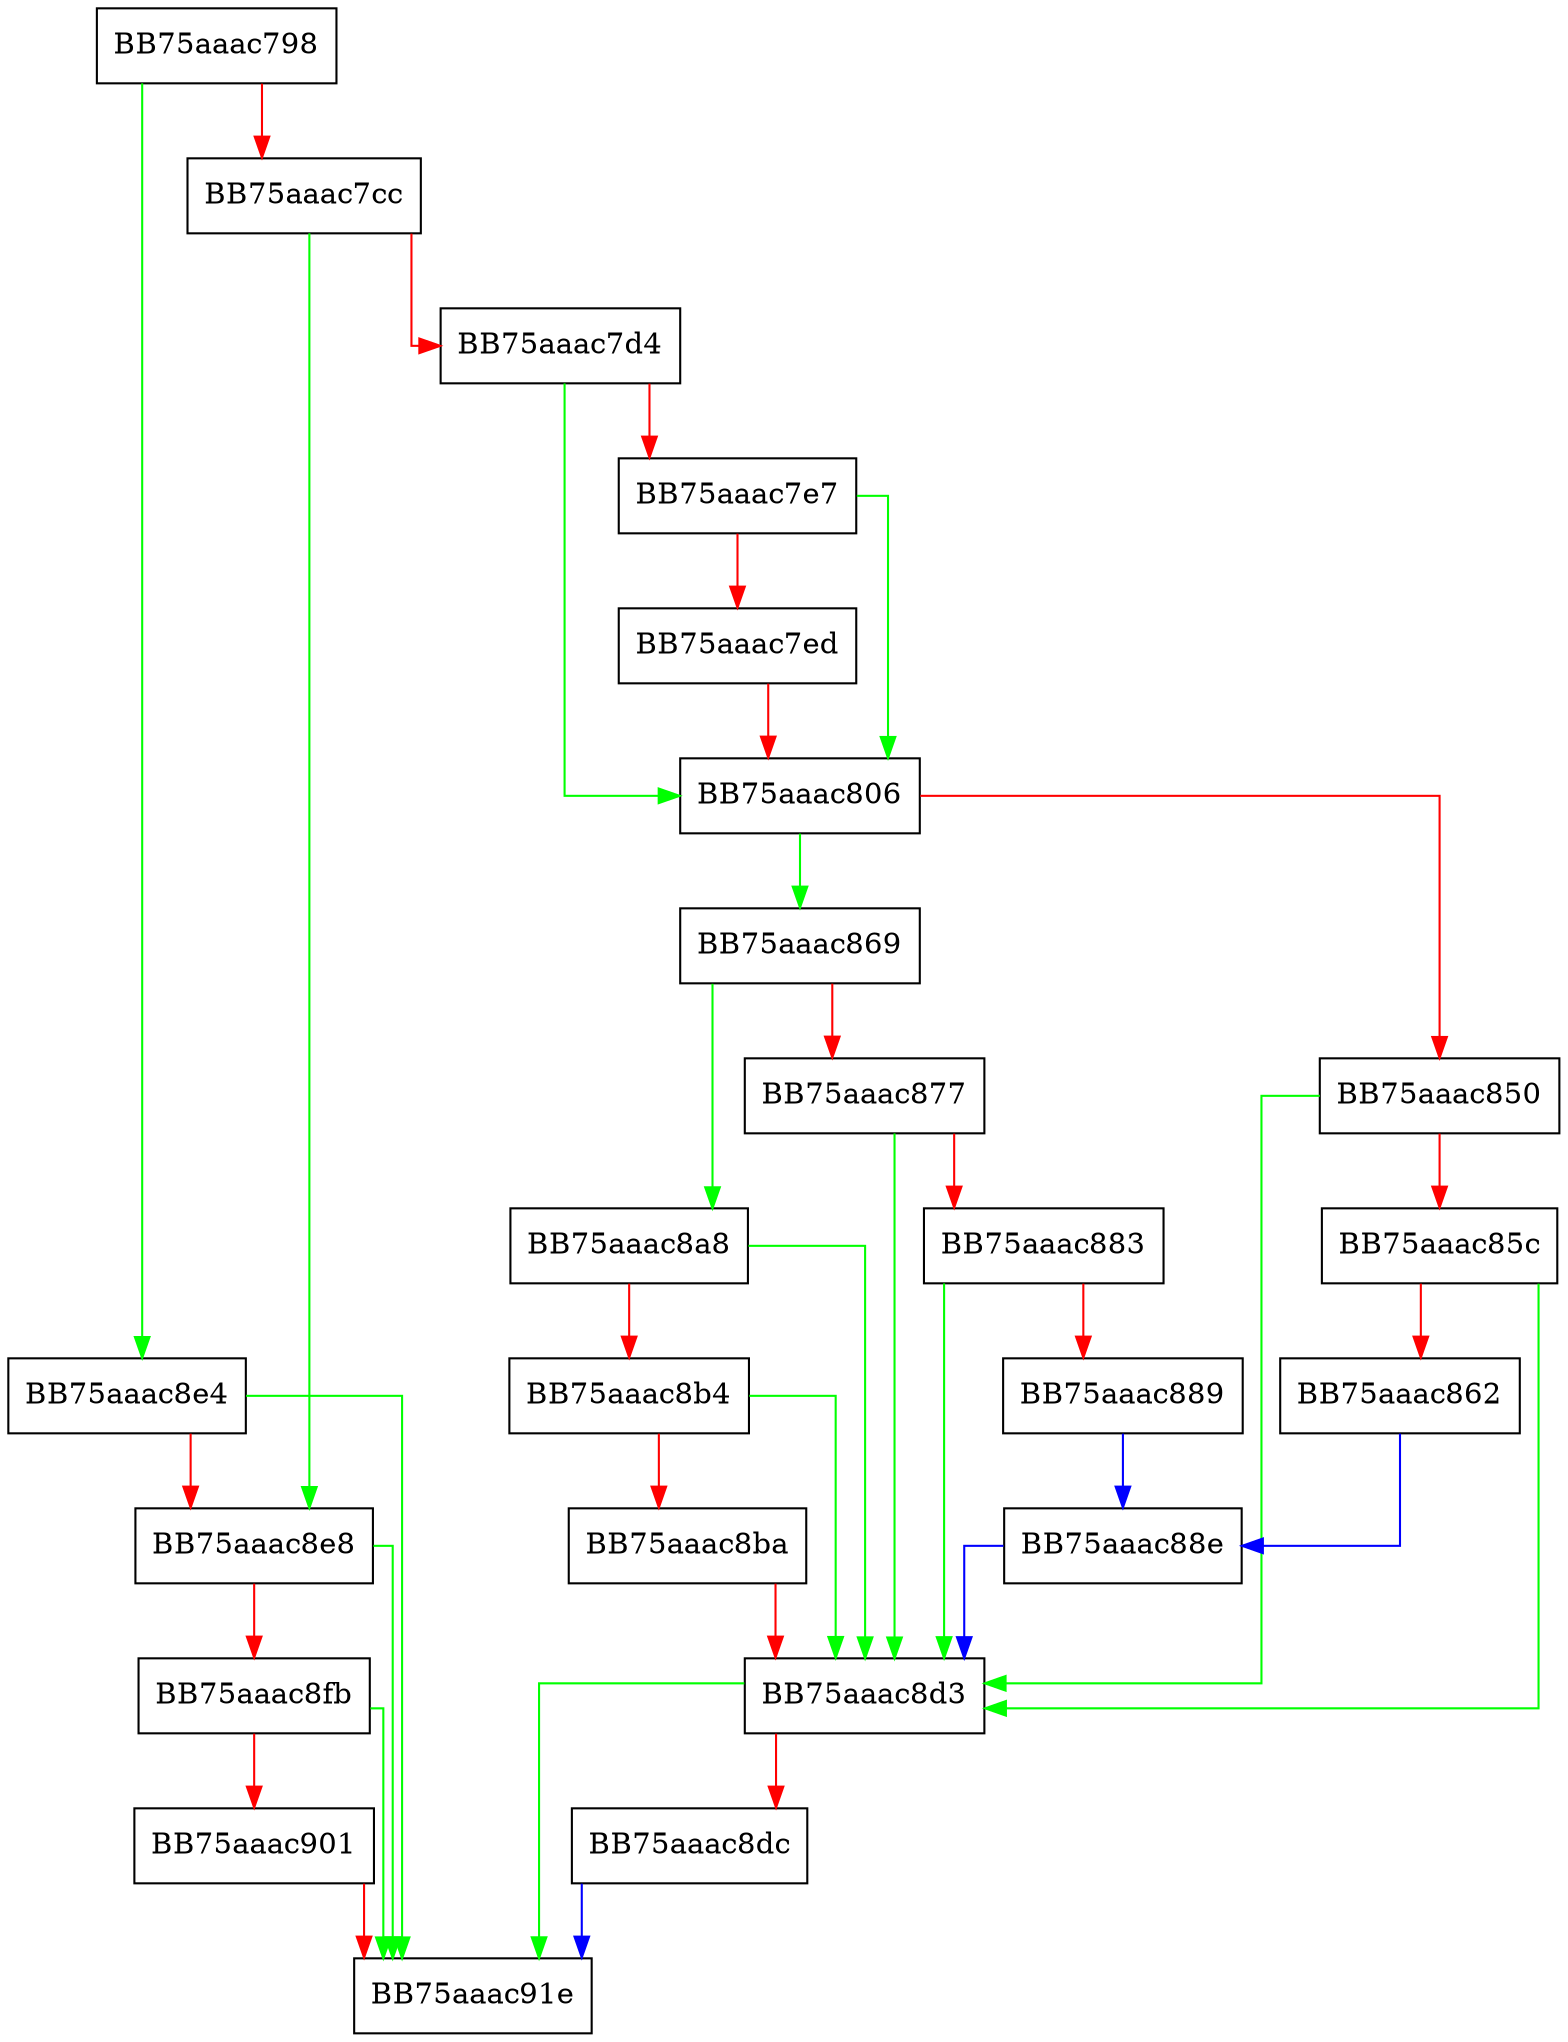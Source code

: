 digraph NtDeleteKeyOnAccidentialCreate {
  node [shape="box"];
  graph [splines=ortho];
  BB75aaac798 -> BB75aaac8e4 [color="green"];
  BB75aaac798 -> BB75aaac7cc [color="red"];
  BB75aaac7cc -> BB75aaac8e8 [color="green"];
  BB75aaac7cc -> BB75aaac7d4 [color="red"];
  BB75aaac7d4 -> BB75aaac806 [color="green"];
  BB75aaac7d4 -> BB75aaac7e7 [color="red"];
  BB75aaac7e7 -> BB75aaac806 [color="green"];
  BB75aaac7e7 -> BB75aaac7ed [color="red"];
  BB75aaac7ed -> BB75aaac806 [color="red"];
  BB75aaac806 -> BB75aaac869 [color="green"];
  BB75aaac806 -> BB75aaac850 [color="red"];
  BB75aaac850 -> BB75aaac8d3 [color="green"];
  BB75aaac850 -> BB75aaac85c [color="red"];
  BB75aaac85c -> BB75aaac8d3 [color="green"];
  BB75aaac85c -> BB75aaac862 [color="red"];
  BB75aaac862 -> BB75aaac88e [color="blue"];
  BB75aaac869 -> BB75aaac8a8 [color="green"];
  BB75aaac869 -> BB75aaac877 [color="red"];
  BB75aaac877 -> BB75aaac8d3 [color="green"];
  BB75aaac877 -> BB75aaac883 [color="red"];
  BB75aaac883 -> BB75aaac8d3 [color="green"];
  BB75aaac883 -> BB75aaac889 [color="red"];
  BB75aaac889 -> BB75aaac88e [color="blue"];
  BB75aaac88e -> BB75aaac8d3 [color="blue"];
  BB75aaac8a8 -> BB75aaac8d3 [color="green"];
  BB75aaac8a8 -> BB75aaac8b4 [color="red"];
  BB75aaac8b4 -> BB75aaac8d3 [color="green"];
  BB75aaac8b4 -> BB75aaac8ba [color="red"];
  BB75aaac8ba -> BB75aaac8d3 [color="red"];
  BB75aaac8d3 -> BB75aaac91e [color="green"];
  BB75aaac8d3 -> BB75aaac8dc [color="red"];
  BB75aaac8dc -> BB75aaac91e [color="blue"];
  BB75aaac8e4 -> BB75aaac91e [color="green"];
  BB75aaac8e4 -> BB75aaac8e8 [color="red"];
  BB75aaac8e8 -> BB75aaac91e [color="green"];
  BB75aaac8e8 -> BB75aaac8fb [color="red"];
  BB75aaac8fb -> BB75aaac91e [color="green"];
  BB75aaac8fb -> BB75aaac901 [color="red"];
  BB75aaac901 -> BB75aaac91e [color="red"];
}